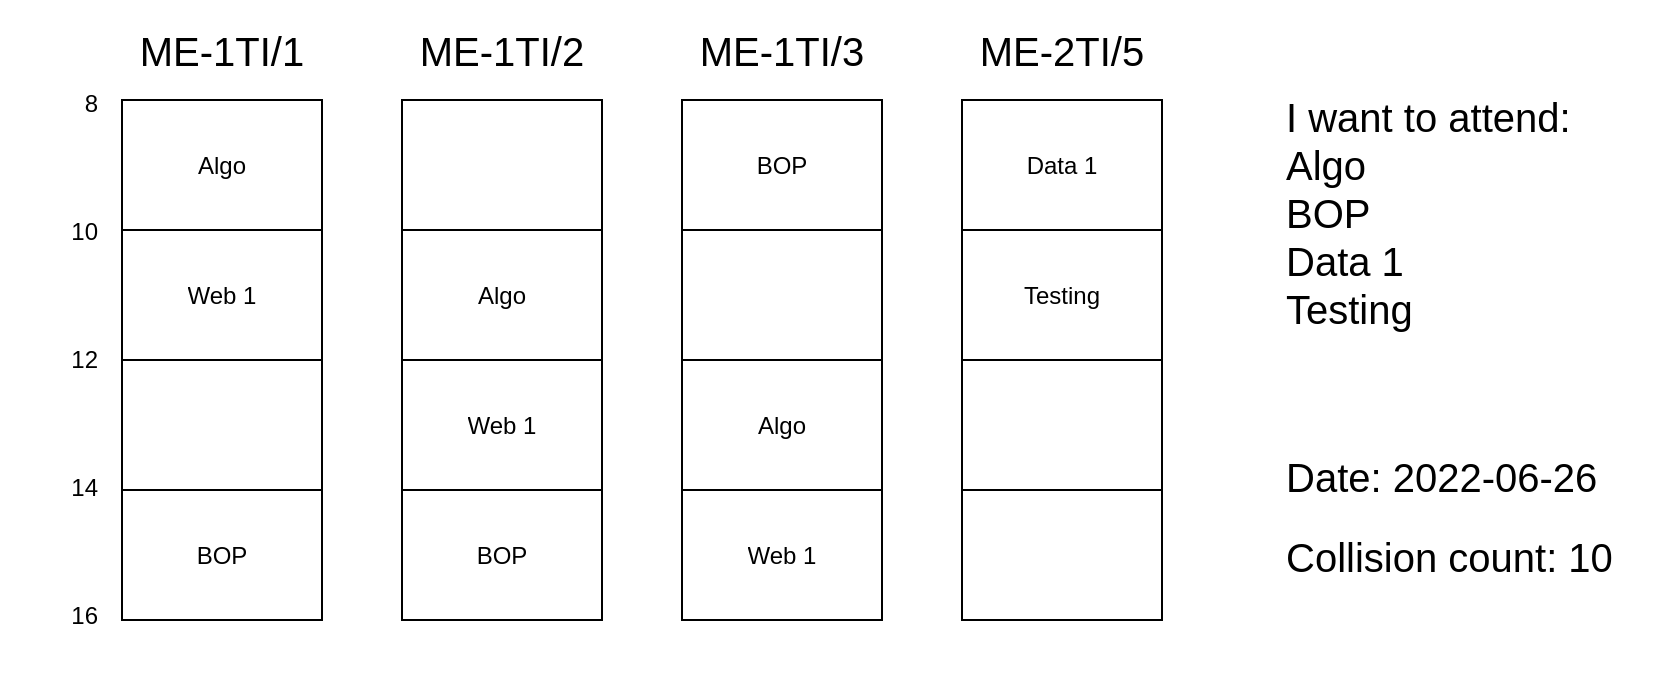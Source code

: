 <mxfile version="19.0.3" type="device"><diagram id="PjNMGCp9Dh6vrcu40d2L" name="Page-1"><mxGraphModel dx="674" dy="865" grid="1" gridSize="10" guides="1" tooltips="1" connect="1" arrows="1" fold="1" page="1" pageScale="1" pageWidth="850" pageHeight="1100" math="0" shadow="0"><root><mxCell id="0"/><mxCell id="1" parent="0"/><mxCell id="CmYPkBcVYTnUNvQHrRzu-1" value="" style="shape=table;html=1;whiteSpace=wrap;startSize=0;container=1;collapsible=0;childLayout=tableLayout;strokeWidth=0;fillColor=none;align=right;strokeColor=none;" parent="1" vertex="1"><mxGeometry y="40" width="60" height="320" as="geometry"/></mxCell><mxCell id="CmYPkBcVYTnUNvQHrRzu-69" style="shape=tableRow;horizontal=0;startSize=0;swimlaneHead=0;swimlaneBody=0;top=0;left=0;bottom=0;right=0;collapsible=0;dropTarget=0;fillColor=none;points=[[0,0.5],[1,0.5]];portConstraint=eastwest;" parent="CmYPkBcVYTnUNvQHrRzu-1" vertex="1"><mxGeometry width="60" height="64" as="geometry"/></mxCell><mxCell id="CmYPkBcVYTnUNvQHrRzu-70" value="8" style="shape=partialRectangle;html=1;whiteSpace=wrap;connectable=0;fillColor=none;top=0;left=0;bottom=0;right=0;overflow=hidden;align=right;spacingRight=10;" parent="CmYPkBcVYTnUNvQHrRzu-69" vertex="1"><mxGeometry width="60" height="64" as="geometry"><mxRectangle width="60" height="64" as="alternateBounds"/></mxGeometry></mxCell><mxCell id="CmYPkBcVYTnUNvQHrRzu-2" value="" style="shape=tableRow;horizontal=0;startSize=0;swimlaneHead=0;swimlaneBody=0;top=0;left=0;bottom=0;right=0;collapsible=0;dropTarget=0;fillColor=none;points=[[0,0.5],[1,0.5]];portConstraint=eastwest;" parent="CmYPkBcVYTnUNvQHrRzu-1" vertex="1"><mxGeometry y="64" width="60" height="64" as="geometry"/></mxCell><mxCell id="CmYPkBcVYTnUNvQHrRzu-3" value="10" style="shape=partialRectangle;html=1;whiteSpace=wrap;connectable=0;fillColor=none;top=0;left=0;bottom=0;right=0;overflow=hidden;spacingRight=10;align=right;" parent="CmYPkBcVYTnUNvQHrRzu-2" vertex="1"><mxGeometry width="60" height="64" as="geometry"><mxRectangle width="60" height="64" as="alternateBounds"/></mxGeometry></mxCell><mxCell id="CmYPkBcVYTnUNvQHrRzu-6" value="" style="shape=tableRow;horizontal=0;startSize=0;swimlaneHead=0;swimlaneBody=0;top=0;left=0;bottom=0;right=0;collapsible=0;dropTarget=0;fillColor=none;points=[[0,0.5],[1,0.5]];portConstraint=eastwest;" parent="CmYPkBcVYTnUNvQHrRzu-1" vertex="1"><mxGeometry y="128" width="60" height="64" as="geometry"/></mxCell><mxCell id="CmYPkBcVYTnUNvQHrRzu-7" value="12" style="shape=partialRectangle;html=1;whiteSpace=wrap;connectable=0;fillColor=none;top=0;left=0;bottom=0;right=0;overflow=hidden;spacingRight=10;align=right;" parent="CmYPkBcVYTnUNvQHrRzu-6" vertex="1"><mxGeometry width="60" height="64" as="geometry"><mxRectangle width="60" height="64" as="alternateBounds"/></mxGeometry></mxCell><mxCell id="CmYPkBcVYTnUNvQHrRzu-10" value="" style="shape=tableRow;horizontal=0;startSize=0;swimlaneHead=0;swimlaneBody=0;top=0;left=0;bottom=0;right=0;collapsible=0;dropTarget=0;fillColor=none;points=[[0,0.5],[1,0.5]];portConstraint=eastwest;" parent="CmYPkBcVYTnUNvQHrRzu-1" vertex="1"><mxGeometry y="192" width="60" height="64" as="geometry"/></mxCell><mxCell id="CmYPkBcVYTnUNvQHrRzu-11" value="14" style="shape=partialRectangle;html=1;whiteSpace=wrap;connectable=0;fillColor=none;top=0;left=0;bottom=0;right=0;overflow=hidden;spacingRight=10;align=right;" parent="CmYPkBcVYTnUNvQHrRzu-10" vertex="1"><mxGeometry width="60" height="64" as="geometry"><mxRectangle width="60" height="64" as="alternateBounds"/></mxGeometry></mxCell><mxCell id="CmYPkBcVYTnUNvQHrRzu-14" style="shape=tableRow;horizontal=0;startSize=0;swimlaneHead=0;swimlaneBody=0;top=0;left=0;bottom=0;right=0;collapsible=0;dropTarget=0;fillColor=none;points=[[0,0.5],[1,0.5]];portConstraint=eastwest;" parent="CmYPkBcVYTnUNvQHrRzu-1" vertex="1"><mxGeometry y="256" width="60" height="64" as="geometry"/></mxCell><mxCell id="CmYPkBcVYTnUNvQHrRzu-15" value="16" style="shape=partialRectangle;html=1;whiteSpace=wrap;connectable=0;fillColor=none;top=0;left=0;bottom=0;right=0;overflow=hidden;spacingRight=10;align=right;" parent="CmYPkBcVYTnUNvQHrRzu-14" vertex="1"><mxGeometry width="60" height="64" as="geometry"><mxRectangle width="60" height="64" as="alternateBounds"/></mxGeometry></mxCell><mxCell id="CmYPkBcVYTnUNvQHrRzu-36" value="" style="shape=table;html=1;whiteSpace=wrap;startSize=0;container=1;collapsible=0;childLayout=tableLayout;" parent="1" vertex="1"><mxGeometry x="60" y="70" width="100" height="260" as="geometry"/></mxCell><mxCell id="CmYPkBcVYTnUNvQHrRzu-37" value="" style="shape=tableRow;horizontal=0;startSize=0;swimlaneHead=0;swimlaneBody=0;top=0;left=0;bottom=0;right=0;collapsible=0;dropTarget=0;fillColor=none;points=[[0,0.5],[1,0.5]];portConstraint=eastwest;" parent="CmYPkBcVYTnUNvQHrRzu-36" vertex="1"><mxGeometry width="100" height="65" as="geometry"/></mxCell><mxCell id="CmYPkBcVYTnUNvQHrRzu-38" value="Algo" style="shape=partialRectangle;html=1;whiteSpace=wrap;connectable=0;fillColor=none;top=0;left=0;bottom=0;right=0;overflow=hidden;" parent="CmYPkBcVYTnUNvQHrRzu-37" vertex="1"><mxGeometry width="100" height="65" as="geometry"><mxRectangle width="100" height="65" as="alternateBounds"/></mxGeometry></mxCell><mxCell id="CmYPkBcVYTnUNvQHrRzu-39" value="" style="shape=tableRow;horizontal=0;startSize=0;swimlaneHead=0;swimlaneBody=0;top=0;left=0;bottom=0;right=0;collapsible=0;dropTarget=0;fillColor=none;points=[[0,0.5],[1,0.5]];portConstraint=eastwest;" parent="CmYPkBcVYTnUNvQHrRzu-36" vertex="1"><mxGeometry y="65" width="100" height="65" as="geometry"/></mxCell><mxCell id="CmYPkBcVYTnUNvQHrRzu-40" value="Web 1" style="shape=partialRectangle;html=1;whiteSpace=wrap;connectable=0;fillColor=none;top=0;left=0;bottom=0;right=0;overflow=hidden;" parent="CmYPkBcVYTnUNvQHrRzu-39" vertex="1"><mxGeometry width="100" height="65" as="geometry"><mxRectangle width="100" height="65" as="alternateBounds"/></mxGeometry></mxCell><mxCell id="CmYPkBcVYTnUNvQHrRzu-41" value="" style="shape=tableRow;horizontal=0;startSize=0;swimlaneHead=0;swimlaneBody=0;top=0;left=0;bottom=0;right=0;collapsible=0;dropTarget=0;fillColor=none;points=[[0,0.5],[1,0.5]];portConstraint=eastwest;" parent="CmYPkBcVYTnUNvQHrRzu-36" vertex="1"><mxGeometry y="130" width="100" height="65" as="geometry"/></mxCell><mxCell id="CmYPkBcVYTnUNvQHrRzu-42" value="" style="shape=partialRectangle;html=1;whiteSpace=wrap;connectable=0;fillColor=none;top=0;left=0;bottom=0;right=0;overflow=hidden;" parent="CmYPkBcVYTnUNvQHrRzu-41" vertex="1"><mxGeometry width="100" height="65" as="geometry"><mxRectangle width="100" height="65" as="alternateBounds"/></mxGeometry></mxCell><mxCell id="CmYPkBcVYTnUNvQHrRzu-43" style="shape=tableRow;horizontal=0;startSize=0;swimlaneHead=0;swimlaneBody=0;top=0;left=0;bottom=0;right=0;collapsible=0;dropTarget=0;fillColor=none;points=[[0,0.5],[1,0.5]];portConstraint=eastwest;" parent="CmYPkBcVYTnUNvQHrRzu-36" vertex="1"><mxGeometry y="195" width="100" height="65" as="geometry"/></mxCell><mxCell id="CmYPkBcVYTnUNvQHrRzu-44" value="BOP" style="shape=partialRectangle;html=1;whiteSpace=wrap;connectable=0;fillColor=none;top=0;left=0;bottom=0;right=0;overflow=hidden;" parent="CmYPkBcVYTnUNvQHrRzu-43" vertex="1"><mxGeometry width="100" height="65" as="geometry"><mxRectangle width="100" height="65" as="alternateBounds"/></mxGeometry></mxCell><mxCell id="CmYPkBcVYTnUNvQHrRzu-75" value="&lt;font style=&quot;font-size: 20px;&quot;&gt;ME-1TI/1&lt;/font&gt;" style="text;html=1;strokeColor=none;fillColor=none;align=center;verticalAlign=middle;whiteSpace=wrap;rounded=0;fontFamily=Helvetica;fontSize=12;fontColor=default;" parent="1" vertex="1"><mxGeometry x="60" y="20" width="100" height="50" as="geometry"/></mxCell><mxCell id="CmYPkBcVYTnUNvQHrRzu-76" value="" style="shape=table;html=1;whiteSpace=wrap;startSize=0;container=1;collapsible=0;childLayout=tableLayout;" parent="1" vertex="1"><mxGeometry x="200" y="70" width="100" height="260" as="geometry"/></mxCell><mxCell id="CmYPkBcVYTnUNvQHrRzu-77" value="" style="shape=tableRow;horizontal=0;startSize=0;swimlaneHead=0;swimlaneBody=0;top=0;left=0;bottom=0;right=0;collapsible=0;dropTarget=0;fillColor=none;points=[[0,0.5],[1,0.5]];portConstraint=eastwest;" parent="CmYPkBcVYTnUNvQHrRzu-76" vertex="1"><mxGeometry width="100" height="65" as="geometry"/></mxCell><mxCell id="CmYPkBcVYTnUNvQHrRzu-78" value="" style="shape=partialRectangle;html=1;whiteSpace=wrap;connectable=0;fillColor=none;top=0;left=0;bottom=0;right=0;overflow=hidden;" parent="CmYPkBcVYTnUNvQHrRzu-77" vertex="1"><mxGeometry width="100" height="65" as="geometry"><mxRectangle width="100" height="65" as="alternateBounds"/></mxGeometry></mxCell><mxCell id="CmYPkBcVYTnUNvQHrRzu-79" value="" style="shape=tableRow;horizontal=0;startSize=0;swimlaneHead=0;swimlaneBody=0;top=0;left=0;bottom=0;right=0;collapsible=0;dropTarget=0;fillColor=none;points=[[0,0.5],[1,0.5]];portConstraint=eastwest;" parent="CmYPkBcVYTnUNvQHrRzu-76" vertex="1"><mxGeometry y="65" width="100" height="65" as="geometry"/></mxCell><mxCell id="CmYPkBcVYTnUNvQHrRzu-80" value="Algo" style="shape=partialRectangle;html=1;whiteSpace=wrap;connectable=0;fillColor=none;top=0;left=0;bottom=0;right=0;overflow=hidden;" parent="CmYPkBcVYTnUNvQHrRzu-79" vertex="1"><mxGeometry width="100" height="65" as="geometry"><mxRectangle width="100" height="65" as="alternateBounds"/></mxGeometry></mxCell><mxCell id="CmYPkBcVYTnUNvQHrRzu-81" value="" style="shape=tableRow;horizontal=0;startSize=0;swimlaneHead=0;swimlaneBody=0;top=0;left=0;bottom=0;right=0;collapsible=0;dropTarget=0;fillColor=none;points=[[0,0.5],[1,0.5]];portConstraint=eastwest;" parent="CmYPkBcVYTnUNvQHrRzu-76" vertex="1"><mxGeometry y="130" width="100" height="65" as="geometry"/></mxCell><mxCell id="CmYPkBcVYTnUNvQHrRzu-82" value="Web 1" style="shape=partialRectangle;html=1;whiteSpace=wrap;connectable=0;fillColor=none;top=0;left=0;bottom=0;right=0;overflow=hidden;" parent="CmYPkBcVYTnUNvQHrRzu-81" vertex="1"><mxGeometry width="100" height="65" as="geometry"><mxRectangle width="100" height="65" as="alternateBounds"/></mxGeometry></mxCell><mxCell id="CmYPkBcVYTnUNvQHrRzu-83" style="shape=tableRow;horizontal=0;startSize=0;swimlaneHead=0;swimlaneBody=0;top=0;left=0;bottom=0;right=0;collapsible=0;dropTarget=0;fillColor=none;points=[[0,0.5],[1,0.5]];portConstraint=eastwest;" parent="CmYPkBcVYTnUNvQHrRzu-76" vertex="1"><mxGeometry y="195" width="100" height="65" as="geometry"/></mxCell><mxCell id="CmYPkBcVYTnUNvQHrRzu-84" value="BOP" style="shape=partialRectangle;html=1;whiteSpace=wrap;connectable=0;fillColor=none;top=0;left=0;bottom=0;right=0;overflow=hidden;" parent="CmYPkBcVYTnUNvQHrRzu-83" vertex="1"><mxGeometry width="100" height="65" as="geometry"><mxRectangle width="100" height="65" as="alternateBounds"/></mxGeometry></mxCell><mxCell id="CmYPkBcVYTnUNvQHrRzu-85" value="&lt;font style=&quot;font-size: 20px;&quot;&gt;ME-1TI/2&lt;/font&gt;" style="text;html=1;strokeColor=none;fillColor=none;align=center;verticalAlign=middle;whiteSpace=wrap;rounded=0;fontFamily=Helvetica;fontSize=12;fontColor=default;" parent="1" vertex="1"><mxGeometry x="200" y="20" width="100" height="50" as="geometry"/></mxCell><mxCell id="CmYPkBcVYTnUNvQHrRzu-95" value="" style="shape=table;html=1;whiteSpace=wrap;startSize=0;container=1;collapsible=0;childLayout=tableLayout;" parent="1" vertex="1"><mxGeometry x="340" y="70" width="100" height="260" as="geometry"/></mxCell><mxCell id="CmYPkBcVYTnUNvQHrRzu-96" value="" style="shape=tableRow;horizontal=0;startSize=0;swimlaneHead=0;swimlaneBody=0;top=0;left=0;bottom=0;right=0;collapsible=0;dropTarget=0;fillColor=none;points=[[0,0.5],[1,0.5]];portConstraint=eastwest;" parent="CmYPkBcVYTnUNvQHrRzu-95" vertex="1"><mxGeometry width="100" height="65" as="geometry"/></mxCell><mxCell id="CmYPkBcVYTnUNvQHrRzu-97" value="BOP" style="shape=partialRectangle;html=1;whiteSpace=wrap;connectable=0;fillColor=none;top=0;left=0;bottom=0;right=0;overflow=hidden;" parent="CmYPkBcVYTnUNvQHrRzu-96" vertex="1"><mxGeometry width="100" height="65" as="geometry"><mxRectangle width="100" height="65" as="alternateBounds"/></mxGeometry></mxCell><mxCell id="CmYPkBcVYTnUNvQHrRzu-98" value="" style="shape=tableRow;horizontal=0;startSize=0;swimlaneHead=0;swimlaneBody=0;top=0;left=0;bottom=0;right=0;collapsible=0;dropTarget=0;fillColor=none;points=[[0,0.5],[1,0.5]];portConstraint=eastwest;" parent="CmYPkBcVYTnUNvQHrRzu-95" vertex="1"><mxGeometry y="65" width="100" height="65" as="geometry"/></mxCell><mxCell id="CmYPkBcVYTnUNvQHrRzu-99" value="" style="shape=partialRectangle;html=1;whiteSpace=wrap;connectable=0;fillColor=none;top=0;left=0;bottom=0;right=0;overflow=hidden;" parent="CmYPkBcVYTnUNvQHrRzu-98" vertex="1"><mxGeometry width="100" height="65" as="geometry"><mxRectangle width="100" height="65" as="alternateBounds"/></mxGeometry></mxCell><mxCell id="CmYPkBcVYTnUNvQHrRzu-100" value="" style="shape=tableRow;horizontal=0;startSize=0;swimlaneHead=0;swimlaneBody=0;top=0;left=0;bottom=0;right=0;collapsible=0;dropTarget=0;fillColor=none;points=[[0,0.5],[1,0.5]];portConstraint=eastwest;" parent="CmYPkBcVYTnUNvQHrRzu-95" vertex="1"><mxGeometry y="130" width="100" height="65" as="geometry"/></mxCell><mxCell id="CmYPkBcVYTnUNvQHrRzu-101" value="Algo" style="shape=partialRectangle;html=1;whiteSpace=wrap;connectable=0;fillColor=none;top=0;left=0;bottom=0;right=0;overflow=hidden;" parent="CmYPkBcVYTnUNvQHrRzu-100" vertex="1"><mxGeometry width="100" height="65" as="geometry"><mxRectangle width="100" height="65" as="alternateBounds"/></mxGeometry></mxCell><mxCell id="CmYPkBcVYTnUNvQHrRzu-102" style="shape=tableRow;horizontal=0;startSize=0;swimlaneHead=0;swimlaneBody=0;top=0;left=0;bottom=0;right=0;collapsible=0;dropTarget=0;fillColor=none;points=[[0,0.5],[1,0.5]];portConstraint=eastwest;" parent="CmYPkBcVYTnUNvQHrRzu-95" vertex="1"><mxGeometry y="195" width="100" height="65" as="geometry"/></mxCell><mxCell id="CmYPkBcVYTnUNvQHrRzu-103" value="Web 1" style="shape=partialRectangle;html=1;whiteSpace=wrap;connectable=0;fillColor=none;top=0;left=0;bottom=0;right=0;overflow=hidden;" parent="CmYPkBcVYTnUNvQHrRzu-102" vertex="1"><mxGeometry width="100" height="65" as="geometry"><mxRectangle width="100" height="65" as="alternateBounds"/></mxGeometry></mxCell><mxCell id="CmYPkBcVYTnUNvQHrRzu-104" value="&lt;font style=&quot;font-size: 20px;&quot;&gt;ME-1TI/3&lt;/font&gt;" style="text;html=1;strokeColor=none;fillColor=none;align=center;verticalAlign=middle;whiteSpace=wrap;rounded=0;fontFamily=Helvetica;fontSize=12;fontColor=default;" parent="1" vertex="1"><mxGeometry x="340" y="20" width="100" height="50" as="geometry"/></mxCell><mxCell id="CmYPkBcVYTnUNvQHrRzu-105" value="" style="shape=table;html=1;whiteSpace=wrap;startSize=0;container=1;collapsible=0;childLayout=tableLayout;" parent="1" vertex="1"><mxGeometry x="480" y="70" width="100" height="260" as="geometry"/></mxCell><mxCell id="CmYPkBcVYTnUNvQHrRzu-106" value="" style="shape=tableRow;horizontal=0;startSize=0;swimlaneHead=0;swimlaneBody=0;top=0;left=0;bottom=0;right=0;collapsible=0;dropTarget=0;fillColor=none;points=[[0,0.5],[1,0.5]];portConstraint=eastwest;" parent="CmYPkBcVYTnUNvQHrRzu-105" vertex="1"><mxGeometry width="100" height="65" as="geometry"/></mxCell><mxCell id="CmYPkBcVYTnUNvQHrRzu-107" value="Data 1" style="shape=partialRectangle;html=1;whiteSpace=wrap;connectable=0;fillColor=none;top=0;left=0;bottom=0;right=0;overflow=hidden;" parent="CmYPkBcVYTnUNvQHrRzu-106" vertex="1"><mxGeometry width="100" height="65" as="geometry"><mxRectangle width="100" height="65" as="alternateBounds"/></mxGeometry></mxCell><mxCell id="CmYPkBcVYTnUNvQHrRzu-108" value="" style="shape=tableRow;horizontal=0;startSize=0;swimlaneHead=0;swimlaneBody=0;top=0;left=0;bottom=0;right=0;collapsible=0;dropTarget=0;fillColor=none;points=[[0,0.5],[1,0.5]];portConstraint=eastwest;" parent="CmYPkBcVYTnUNvQHrRzu-105" vertex="1"><mxGeometry y="65" width="100" height="65" as="geometry"/></mxCell><mxCell id="CmYPkBcVYTnUNvQHrRzu-109" value="Testing" style="shape=partialRectangle;html=1;whiteSpace=wrap;connectable=0;fillColor=none;top=0;left=0;bottom=0;right=0;overflow=hidden;" parent="CmYPkBcVYTnUNvQHrRzu-108" vertex="1"><mxGeometry width="100" height="65" as="geometry"><mxRectangle width="100" height="65" as="alternateBounds"/></mxGeometry></mxCell><mxCell id="CmYPkBcVYTnUNvQHrRzu-110" value="" style="shape=tableRow;horizontal=0;startSize=0;swimlaneHead=0;swimlaneBody=0;top=0;left=0;bottom=0;right=0;collapsible=0;dropTarget=0;fillColor=none;points=[[0,0.5],[1,0.5]];portConstraint=eastwest;" parent="CmYPkBcVYTnUNvQHrRzu-105" vertex="1"><mxGeometry y="130" width="100" height="65" as="geometry"/></mxCell><mxCell id="CmYPkBcVYTnUNvQHrRzu-111" value="" style="shape=partialRectangle;html=1;whiteSpace=wrap;connectable=0;fillColor=none;top=0;left=0;bottom=0;right=0;overflow=hidden;" parent="CmYPkBcVYTnUNvQHrRzu-110" vertex="1"><mxGeometry width="100" height="65" as="geometry"><mxRectangle width="100" height="65" as="alternateBounds"/></mxGeometry></mxCell><mxCell id="CmYPkBcVYTnUNvQHrRzu-112" style="shape=tableRow;horizontal=0;startSize=0;swimlaneHead=0;swimlaneBody=0;top=0;left=0;bottom=0;right=0;collapsible=0;dropTarget=0;fillColor=none;points=[[0,0.5],[1,0.5]];portConstraint=eastwest;" parent="CmYPkBcVYTnUNvQHrRzu-105" vertex="1"><mxGeometry y="195" width="100" height="65" as="geometry"/></mxCell><mxCell id="CmYPkBcVYTnUNvQHrRzu-113" value="" style="shape=partialRectangle;html=1;whiteSpace=wrap;connectable=0;fillColor=none;top=0;left=0;bottom=0;right=0;overflow=hidden;" parent="CmYPkBcVYTnUNvQHrRzu-112" vertex="1"><mxGeometry width="100" height="65" as="geometry"><mxRectangle width="100" height="65" as="alternateBounds"/></mxGeometry></mxCell><mxCell id="CmYPkBcVYTnUNvQHrRzu-114" value="&lt;font style=&quot;font-size: 20px;&quot;&gt;ME-2TI/5&lt;/font&gt;" style="text;html=1;strokeColor=none;fillColor=none;align=center;verticalAlign=middle;whiteSpace=wrap;rounded=0;fontFamily=Helvetica;fontSize=12;fontColor=default;" parent="1" vertex="1"><mxGeometry x="480" y="20" width="100" height="50" as="geometry"/></mxCell><mxCell id="tkUb_JwnSi6hhroufpG5-2" value="I want to attend:&lt;br&gt;Algo&lt;br&gt;BOP&lt;br&gt;Data 1&lt;br&gt;Testing" style="text;html=1;strokeColor=none;fillColor=none;align=left;verticalAlign=top;whiteSpace=wrap;rounded=0;fontSize=20;" parent="1" vertex="1"><mxGeometry x="640" y="60" width="190" height="140" as="geometry"/></mxCell><mxCell id="tkUb_JwnSi6hhroufpG5-3" value="Date:&amp;nbsp;2022-06-26" style="text;html=1;strokeColor=none;fillColor=none;align=left;verticalAlign=top;whiteSpace=wrap;rounded=0;fontSize=20;" parent="1" vertex="1"><mxGeometry x="640" y="240" width="190" height="40" as="geometry"/></mxCell><mxCell id="tkUb_JwnSi6hhroufpG5-4" value="Collision count: 10" style="text;html=1;strokeColor=none;fillColor=none;align=left;verticalAlign=top;whiteSpace=wrap;rounded=0;fontSize=20;" parent="1" vertex="1"><mxGeometry x="640" y="280" width="190" height="40" as="geometry"/></mxCell></root></mxGraphModel></diagram></mxfile>